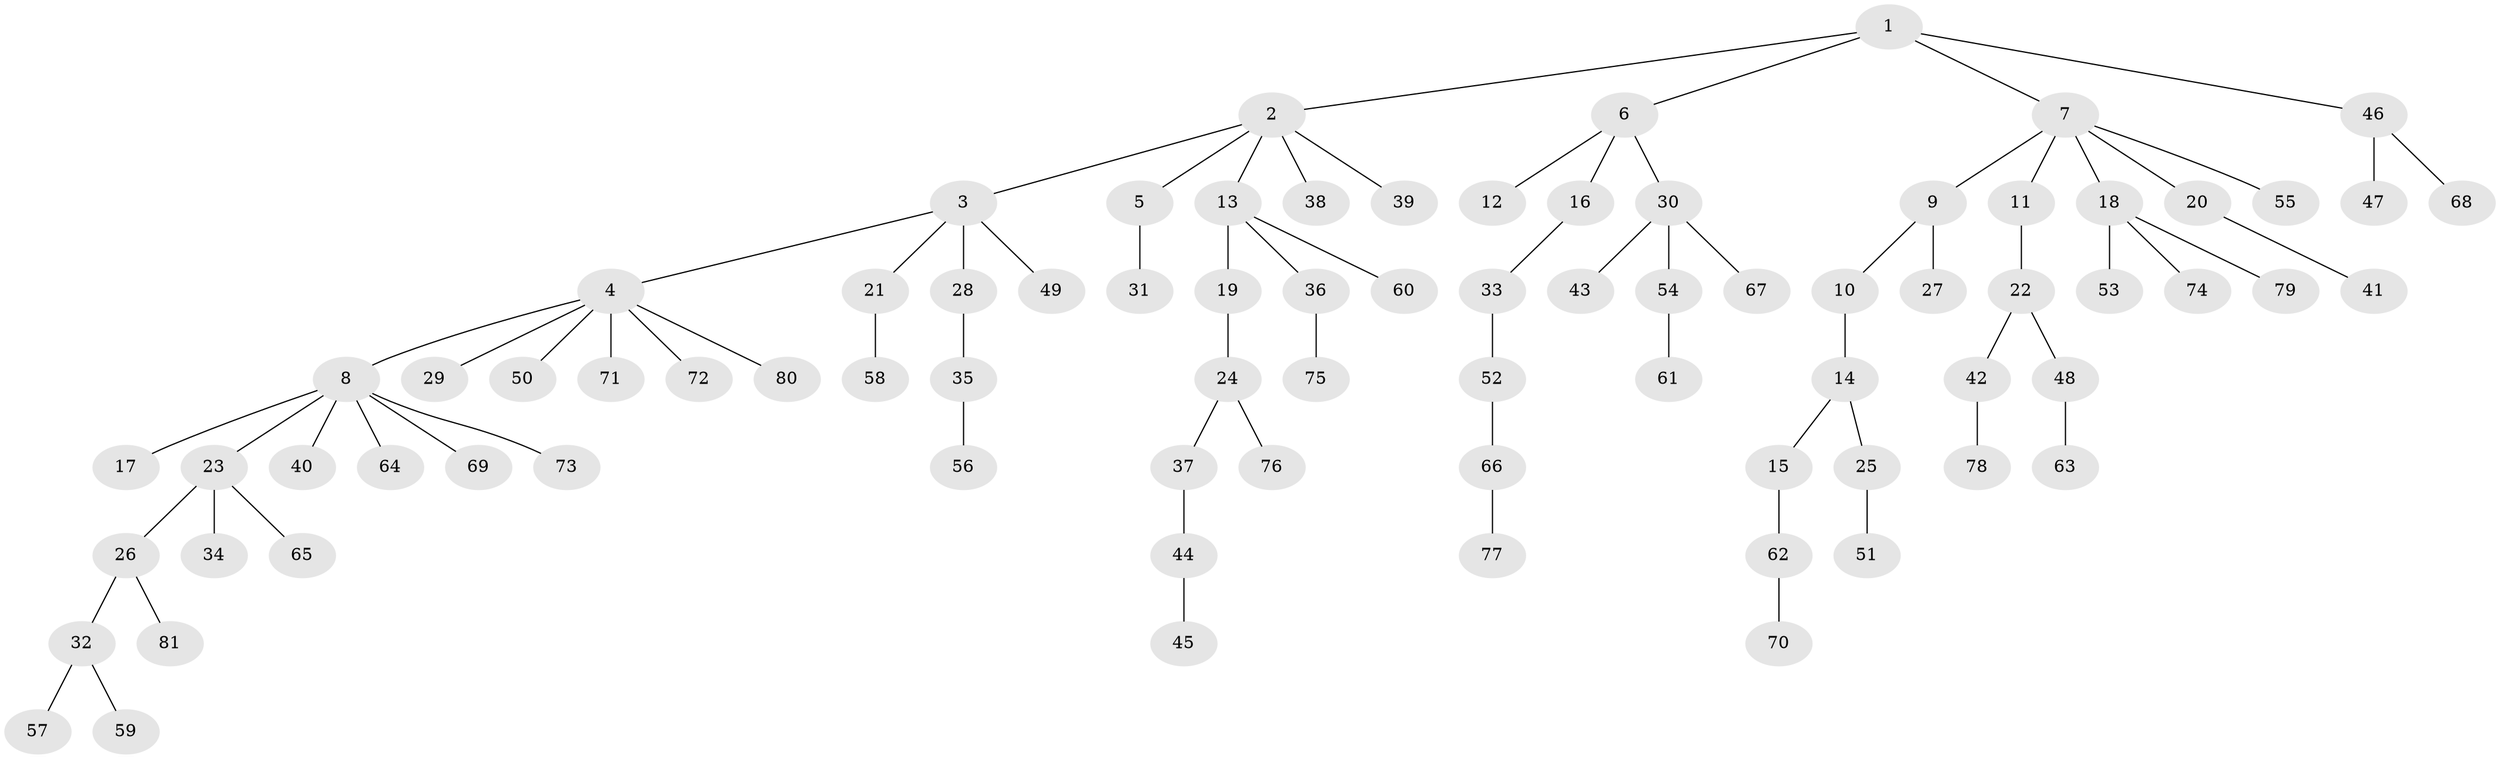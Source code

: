 // coarse degree distribution, {4: 0.09090909090909091, 3: 0.06060606060606061, 1: 0.48484848484848486, 2: 0.30303030303030304, 5: 0.06060606060606061}
// Generated by graph-tools (version 1.1) at 2025/37/03/04/25 23:37:21]
// undirected, 81 vertices, 80 edges
graph export_dot {
  node [color=gray90,style=filled];
  1;
  2;
  3;
  4;
  5;
  6;
  7;
  8;
  9;
  10;
  11;
  12;
  13;
  14;
  15;
  16;
  17;
  18;
  19;
  20;
  21;
  22;
  23;
  24;
  25;
  26;
  27;
  28;
  29;
  30;
  31;
  32;
  33;
  34;
  35;
  36;
  37;
  38;
  39;
  40;
  41;
  42;
  43;
  44;
  45;
  46;
  47;
  48;
  49;
  50;
  51;
  52;
  53;
  54;
  55;
  56;
  57;
  58;
  59;
  60;
  61;
  62;
  63;
  64;
  65;
  66;
  67;
  68;
  69;
  70;
  71;
  72;
  73;
  74;
  75;
  76;
  77;
  78;
  79;
  80;
  81;
  1 -- 2;
  1 -- 6;
  1 -- 7;
  1 -- 46;
  2 -- 3;
  2 -- 5;
  2 -- 13;
  2 -- 38;
  2 -- 39;
  3 -- 4;
  3 -- 21;
  3 -- 28;
  3 -- 49;
  4 -- 8;
  4 -- 29;
  4 -- 50;
  4 -- 71;
  4 -- 72;
  4 -- 80;
  5 -- 31;
  6 -- 12;
  6 -- 16;
  6 -- 30;
  7 -- 9;
  7 -- 11;
  7 -- 18;
  7 -- 20;
  7 -- 55;
  8 -- 17;
  8 -- 23;
  8 -- 40;
  8 -- 64;
  8 -- 69;
  8 -- 73;
  9 -- 10;
  9 -- 27;
  10 -- 14;
  11 -- 22;
  13 -- 19;
  13 -- 36;
  13 -- 60;
  14 -- 15;
  14 -- 25;
  15 -- 62;
  16 -- 33;
  18 -- 53;
  18 -- 74;
  18 -- 79;
  19 -- 24;
  20 -- 41;
  21 -- 58;
  22 -- 42;
  22 -- 48;
  23 -- 26;
  23 -- 34;
  23 -- 65;
  24 -- 37;
  24 -- 76;
  25 -- 51;
  26 -- 32;
  26 -- 81;
  28 -- 35;
  30 -- 43;
  30 -- 54;
  30 -- 67;
  32 -- 57;
  32 -- 59;
  33 -- 52;
  35 -- 56;
  36 -- 75;
  37 -- 44;
  42 -- 78;
  44 -- 45;
  46 -- 47;
  46 -- 68;
  48 -- 63;
  52 -- 66;
  54 -- 61;
  62 -- 70;
  66 -- 77;
}
